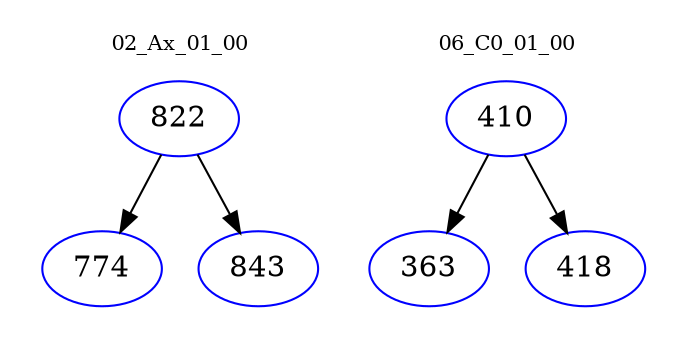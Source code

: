 digraph{
subgraph cluster_0 {
color = white
label = "02_Ax_01_00";
fontsize=10;
T0_822 [label="822", color="blue"]
T0_822 -> T0_774 [color="black"]
T0_774 [label="774", color="blue"]
T0_822 -> T0_843 [color="black"]
T0_843 [label="843", color="blue"]
}
subgraph cluster_1 {
color = white
label = "06_C0_01_00";
fontsize=10;
T1_410 [label="410", color="blue"]
T1_410 -> T1_363 [color="black"]
T1_363 [label="363", color="blue"]
T1_410 -> T1_418 [color="black"]
T1_418 [label="418", color="blue"]
}
}
